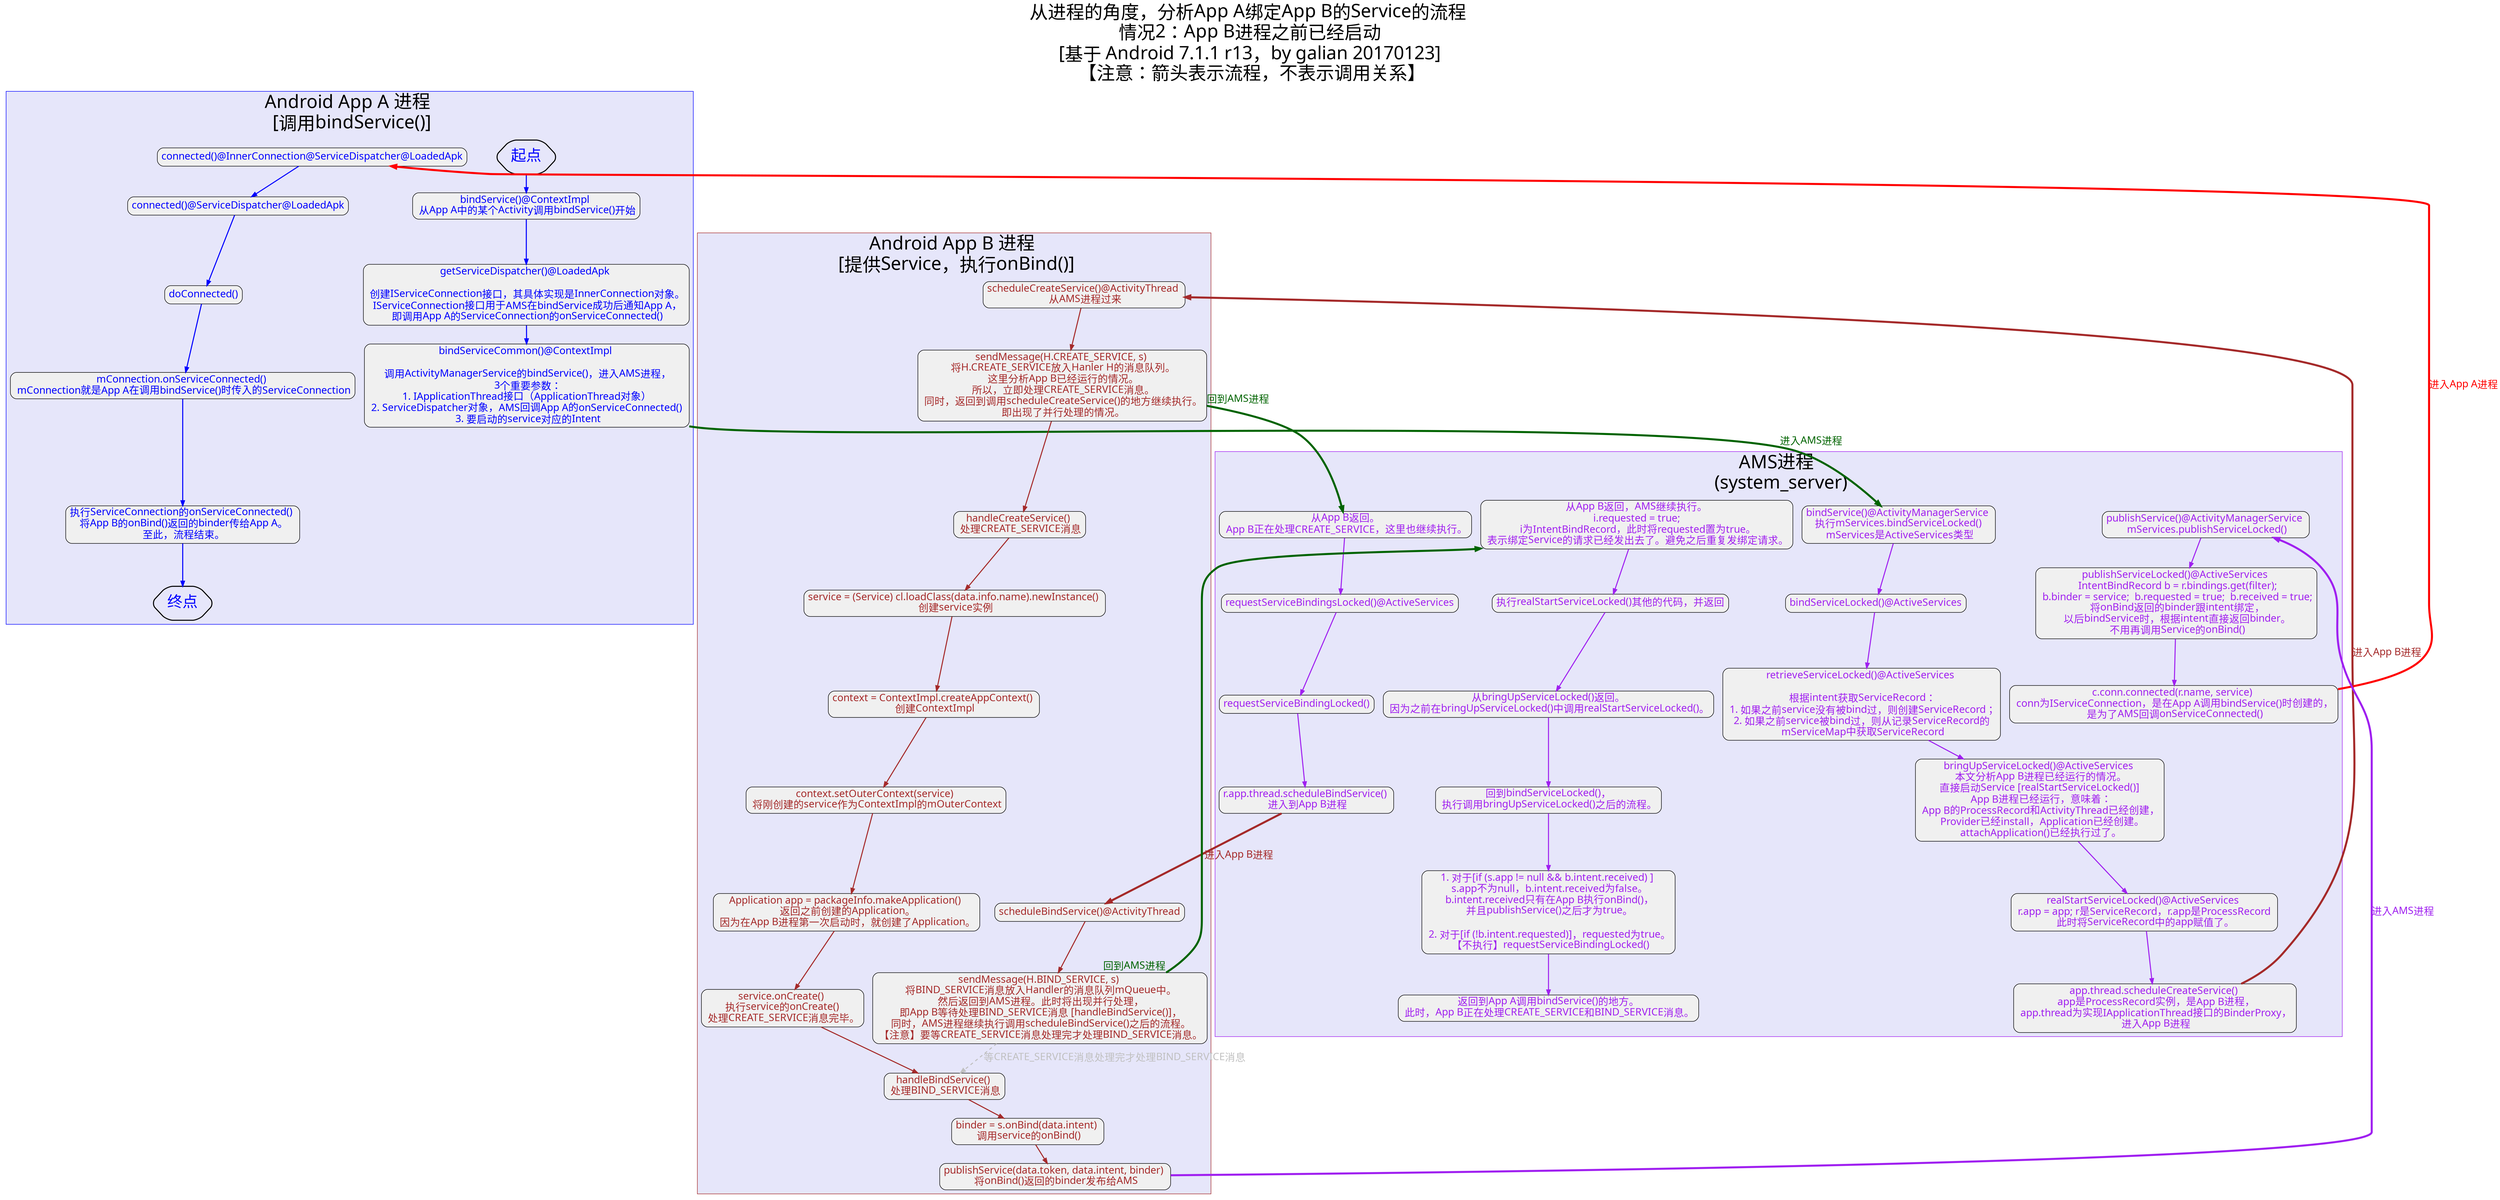 digraph bind_service_onbind {

    // clusterrank=none or global
    graph [fontname = "Microsoft YaHei", fontsize=36, label="从进程的角度，分析App A绑定App B的Service的流程 \n 情况2：App B进程之前已经启动 \n [基于 Android 7.1.1 r13，by galian 20170123] \n 【注意：箭头表示流程，不表示调用关系】", labelloc="top"]

    edge [color = "blue", fontsize=20, comment="表示流程，不表示调用关系", fontname = "Microsoft YaHei", penwidth=2]

    node [shape=box, style="filled, rounded", fillcolor="#f0f0f0", fontname = "Microsoft YaHei", fontsize=20]
    
    subgraph cluster0 {
        label = "Android App A 进程 \n [调用bindService()]";
        color = blue;
        fillcolor = "#E6E6FA"
        style = filled

        // 定义节点
        node [fontcolor = blue];

        Start [label="起点", shape=hexagon, style="bold, rounded", fontsize=30, penwidth=2]
        End [label="终点", shape=hexagon, style="bold, rounded", fontsize=30, penwidth=2]
        Context_bindService_A [label="bindService()@ContextImpl \n 从App A中的某个Activity调用bindService()开始"];

        mPackageInfo_getServiceDispatcher [label="getServiceDispatcher()@LoadedApk \n\n 创建IServiceConnection接口，其具体实现是InnerConnection对象。\n IServiceConnection接口用于AMS在bindService成功后通知App A，\n 即调用App A的ServiceConnection的onServiceConnected()"]

        bindServiceCommon_A [label="bindServiceCommon()@ContextImpl \n\n 调用ActivityManagerService的bindService()，进入AMS进程，\n 3个重要参数：\n 1. IApplicationThread接口（ApplicationThread对象） \n 2. ServiceDispatcher对象，AMS回调App A的onServiceConnected() \n 3. 要启动的service对应的Intent"];
        // 进入AMS进程
        
        // 从AMS进程回来
        connected_InnerConnection_A [label="connected()@InnerConnection@ServiceDispatcher@LoadedApk"]
        connected_ServiceDispatcher [label="connected()@ServiceDispatcher@LoadedApk"]
        doConnected [label="doConnected()"]
        mConnection_onServiceConnected [label="mConnection.onServiceConnected() \n mConnection就是App A在调用bindService()时传入的ServiceConnection"]
        Activity_ServiceConnection_onServiceConnected [label="执行ServiceConnection的onServiceConnected() \n 将App B的onBind()返回的binder传给App A。\n 至此，流程结束。"]

        // 定义 边
        edge [label="", color=blue, fontcolor=blue]
        Start -> Context_bindService_A -> mPackageInfo_getServiceDispatcher -> bindServiceCommon_A // 进入AMS进程

        connected_InnerConnection_A -> connected_ServiceDispatcher -> doConnected -> mConnection_onServiceConnected -> Activity_ServiceConnection_onServiceConnected -> End
    }

    subgraph cluster1 {
        // subgraph的属性
        label = "AMS进程 \n (system_server)";
        color = purple;
        fillcolor = "#E6E6FA"
        style = filled

        // 定义节点
        node [fontcolor = purple];

        // 从App A进程到此
        bindService_AMS [label="bindService()@ActivityManagerService \n 执行mServices.bindServiceLocked() \n mServices是ActiveServices类型"];

        bindServiceLocked_AMS [label="bindServiceLocked()@ActiveServices"];
        retrieveServiceLocked_AMS [label="retrieveServiceLocked()@ActiveServices \n\n 根据intent获取ServiceRecord：\n 1. 如果之前service没有被bind过，则创建ServiceRecord；\n 2. 如果之前service被bind过，则从记录ServiceRecord的 \n mServiceMap中获取ServiceRecord"];

        bringUpServiceLocked_AMS [label="bringUpServiceLocked()@ActiveServices \n 本文分析App B进程已经运行的情况。\n 直接启动Service [realStartServiceLocked()] \n App B进程已经运行，意味着：\n App B的ProcessRecord和ActivityThread已经创建，\n  Provider已经install，Application已经创建。\n attachApplication()已经执行过了。"];
        
        realStartServiceLocked [label="realStartServiceLocked()@ActiveServices \n r.app = app; r是ServiceRecord，r.app是ProcessRecord \n 此时将ServiceRecord中的app赋值了。"]

        app_thread_scheduleCreateService_AMS [label="app.thread.scheduleCreateService() \n app是ProcessRecord实例，是App B进程，\n app.thread为实现IApplicationThread接口的BinderProxy，\n 进入App B进程"]
        
        scheduleCreateService_back_AMS [label="从App B返回。\n App B正在处理CREATE_SERVICE，这里也继续执行。"]

        requestServiceBindingsLocked_AMS [label="requestServiceBindingsLocked()@ActiveServices"]
        requestServiceBindingLocked [label="requestServiceBindingLocked()"]
        r_app_thread_scheduleBindService_AMS [label="r.app.thread.scheduleBindService() \n 进入到App B进程"]

        scheduleBindService_back_AMS [label="从App B返回，AMS继续执行。\n i.requested = true; \n i为IntentBindRecord，此时将requested置为true。\n 表示绑定Service的请求已经发出去了。避免之后重复发绑定请求。"]
        // AMS 分支流程结束。
        
        realStartServiceLocked_back [label="执行realStartServiceLocked()其他的代码，并返回"]
        bringUpServiceLocked_back [label="从bringUpServiceLocked()返回。\n 因为之前在bringUpServiceLocked()中调用realStartServiceLocked()。"]
        
        bindServiceLocked_continue [label="回到bindServiceLocked()，\n 执行调用bringUpServiceLocked()之后的流程。"]
        
        bindServiceLocked_end_AMS [label="1. 对于[if (s.app != null && b.intent.received) ] \n s.app不为null，b.intent.received为false。\n b.intent.received只有在App B执行onBind()，\n 并且publishService()之后才为true。\n\n 2. 对于[if (!b.intent.requested)]，requested为true。\n  【不执行】requestServiceBindingLocked()"]
        
        back_App_A [label="返回到App A调用bindService()的地方。\n 此时，App B正在处理CREATE_SERVICE和BIND_SERVICE消息。"]
        
        publishService_AMS [label="publishService()@ActivityManagerService \n mServices.publishServiceLocked()"]

        publishServiceLocked [label="publishServiceLocked()@ActiveServices \n IntentBindRecord b = r.bindings.get(filter);\n b.binder = service;  b.requested = true;  b.received = true;\n 将onBind返回的binder跟intent绑定，\n 以后bindService时，根据intent直接返回binder。\n 不用再调用Service的onBind()"]

        c_conn_connected_AMS [label="c.conn.connected(r.name, service) \n conn为IServiceConnection，是在App A调用bindService()时创建的，\n 是为了AMS回调onServiceConnected()"]
        
        // 定义 边
        edge [label="", color=purple, fontcolor=purple]

        bindService_AMS -> bindServiceLocked_AMS -> retrieveServiceLocked_AMS -> bringUpServiceLocked_AMS
        bringUpServiceLocked_AMS -> realStartServiceLocked -> app_thread_scheduleCreateService_AMS
        scheduleCreateService_back_AMS -> requestServiceBindingsLocked_AMS -> requestServiceBindingLocked -> r_app_thread_scheduleBindService_AMS
        publishService_AMS -> publishServiceLocked -> c_conn_connected_AMS
        
        scheduleBindService_back_AMS -> realStartServiceLocked_back -> bringUpServiceLocked_back -> bindServiceLocked_continue -> bindServiceLocked_end_AMS -> back_App_A
    }

   
    subgraph cluster2 {
        label = "Android App B 进程 \n [提供Service，执行onBind()]";
        color = brown;
        fillcolor = "#E6E6FA"
        style = filled

        // 定义节点
        node [fontcolor=brown];

        // 创建service的流程
        scheduleCreateService_B [label="scheduleCreateService()@ActivityThread \n 从AMS进程过来"]

        sendMessage_H_CREATE_SERVICE [label="sendMessage(H.CREATE_SERVICE, s) \n 将H.CREATE_SERVICE放入Hanler H的消息队列。\n 这里分析App B已经运行的情况。\n 所以，立即处理CREATE_SERVICE消息。\n 同时，返回到调用scheduleCreateService()的地方继续执行。\n 即出现了并行处理的情况。"]

        handleCreateService [label="handleCreateService() \n 处理CREATE_SERVICE消息"]

        reflect_create_service [label="service = (Service) cl.loadClass(data.info.name).newInstance() \n 创建service实例"]

        ContextImpl_createAppContext [label="context = ContextImpl.createAppContext() \n 创建ContextImpl"]

        setOuterContext [label="context.setOuterContext(service) \n 将刚创建的service作为ContextImpl的mOuterContext"]

        packageInfo_makeApplication [label="Application app = packageInfo.makeApplication() \n 返回之前创建的Application。\n 因为在App B进程第一次启动时，就创建了Application。"]

        service_onCreate_B [label="service.onCreate() \n 执行service的onCreate() \n 处理CREATE_SERVICE消息完毕。"]
        
        scheduleBindService_B [label="scheduleBindService()@ActivityThread"]

        sendMessage_H_BIND_SERVICE [label="sendMessage(H.BIND_SERVICE, s) \n 将BIND_SERVICE消息放入Handler的消息队列mQueue中。\n 然后返回到AMS进程。此时将出现并行处理，\n 即App B等待处理BIND_SERVICE消息 [handleBindService()]，\n 同时，AMS进程继续执行调用scheduleBindService()之后的流程。\n 【注意】要等CREATE_SERVICE消息处理完才处理BIND_SERVICE消息。"]

        handleBindService [label="handleBindService() \n 处理BIND_SERVICE消息"]
        service_onBind [label="binder = s.onBind(data.intent) \n 调用service的onBind()"]

        publishService_B [label="publishService(data.token, data.intent, binder) \n 将onBind()返回的binder发布给AMS"]

        // 定义 边
        edge [label="", color=brown, fontcolor=brown]
        
        scheduleCreateService_B -> sendMessage_H_CREATE_SERVICE -> handleCreateService -> reflect_create_service
        reflect_create_service ->ContextImpl_createAppContext -> setOuterContext -> packageInfo_makeApplication -> service_onCreate_B -> handleBindService -> service_onBind -> publishService_B
        
        scheduleBindService_B -> sendMessage_H_BIND_SERVICE 
        sendMessage_H_BIND_SERVICE -> handleBindService [label="等CREATE_SERVICE消息处理完才处理BIND_SERVICE消息", style=dashed, color=grey, fontcolor=grey]
    }

    
    // 进程间的转换
    edge [color = "red", penwidth=4, fontcolor="red"]
    
    // 从App  A 进程进入到AMS进程
    bindServiceCommon_A -> bindService_AMS [label="进入AMS进程", color=darkgreen, fontcolor=darkgreen]
    
    app_thread_scheduleCreateService_AMS -> scheduleCreateService_B [label="进入App B进程", color=brown, fontcolor=brown]
    sendMessage_H_CREATE_SERVICE -> scheduleCreateService_back_AMS [taillabel="回到AMS进程", color=darkgreen, fontcolor=darkgreen]
        
    r_app_thread_scheduleBindService_AMS -> scheduleBindService_B [label="进入App B进程", color=brown, fontcolor=brown]
    sendMessage_H_BIND_SERVICE -> scheduleBindService_back_AMS [taillabel="回到AMS进程", color=darkgreen, fontcolor=darkgreen]
    
    publishService_B -> publishService_AMS [label="进入AMS进程", color=purple, fontcolor=purple]
    
    c_conn_connected_AMS -> connected_InnerConnection_A [label="进入App A进程"]
}
